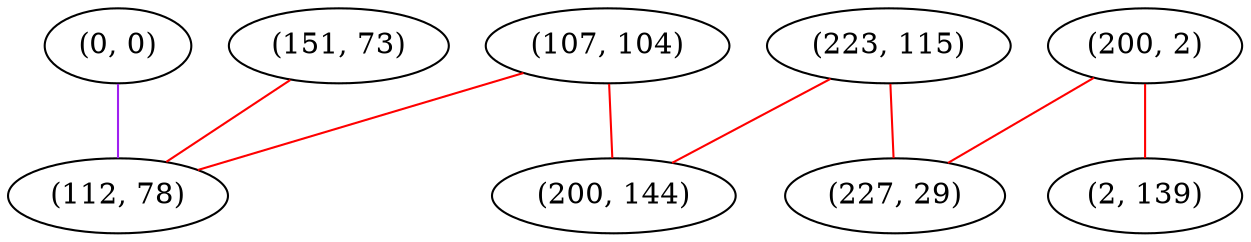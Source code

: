 graph "" {
"(0, 0)";
"(200, 2)";
"(107, 104)";
"(223, 115)";
"(2, 139)";
"(151, 73)";
"(227, 29)";
"(112, 78)";
"(200, 144)";
"(0, 0)" -- "(112, 78)"  [color=purple, key=0, weight=4];
"(200, 2)" -- "(2, 139)"  [color=red, key=0, weight=1];
"(200, 2)" -- "(227, 29)"  [color=red, key=0, weight=1];
"(107, 104)" -- "(112, 78)"  [color=red, key=0, weight=1];
"(107, 104)" -- "(200, 144)"  [color=red, key=0, weight=1];
"(223, 115)" -- "(200, 144)"  [color=red, key=0, weight=1];
"(223, 115)" -- "(227, 29)"  [color=red, key=0, weight=1];
"(151, 73)" -- "(112, 78)"  [color=red, key=0, weight=1];
}
